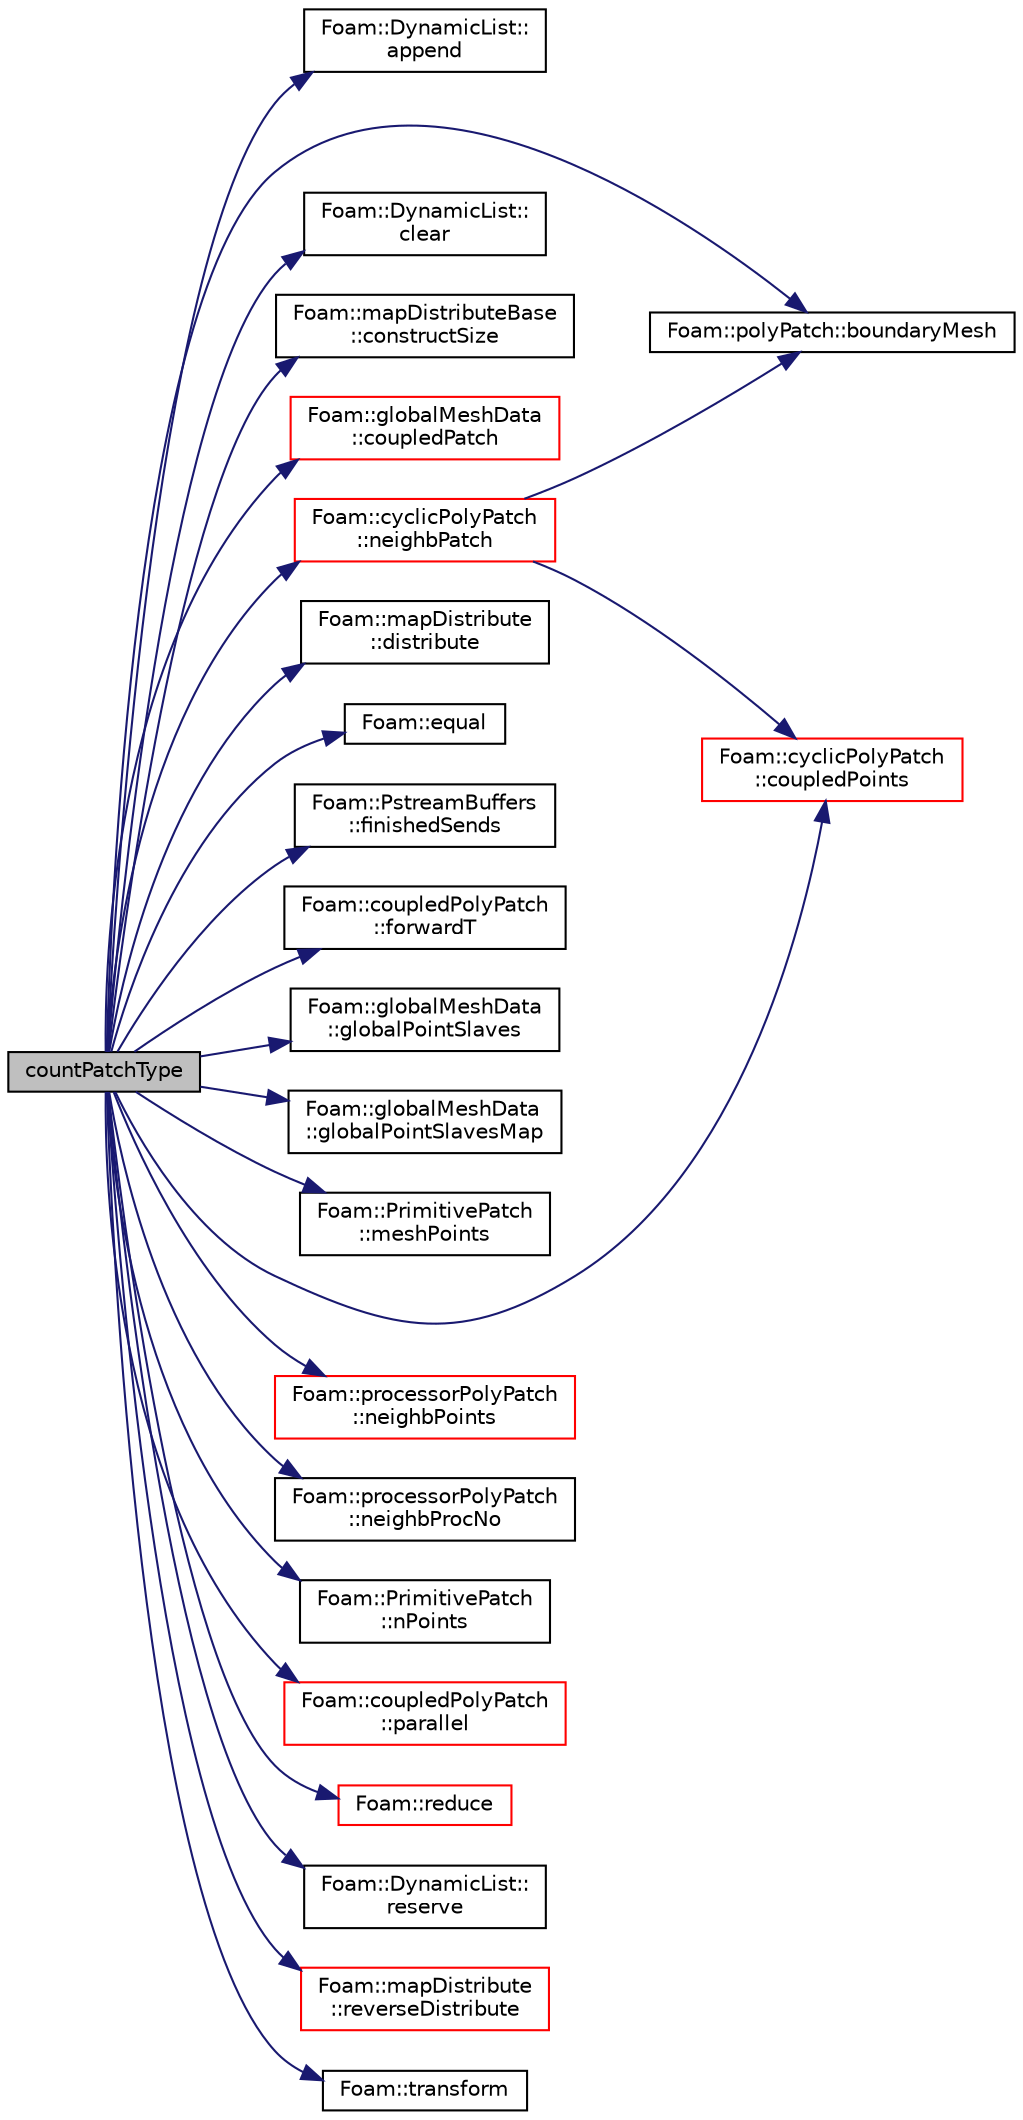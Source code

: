 digraph "countPatchType"
{
  bgcolor="transparent";
  edge [fontname="Helvetica",fontsize="10",labelfontname="Helvetica",labelfontsize="10"];
  node [fontname="Helvetica",fontsize="10",shape=record];
  rankdir="LR";
  Node310 [label="countPatchType",height=0.2,width=0.4,color="black", fillcolor="grey75", style="filled", fontcolor="black"];
  Node310 -> Node311 [color="midnightblue",fontsize="10",style="solid",fontname="Helvetica"];
  Node311 [label="Foam::DynamicList::\lappend",height=0.2,width=0.4,color="black",URL="$a27005.html#a7b67b42af715604376ad63a681dee6d8",tooltip="Append an element at the end of the list. "];
  Node310 -> Node312 [color="midnightblue",fontsize="10",style="solid",fontname="Helvetica"];
  Node312 [label="Foam::polyPatch::boundaryMesh",height=0.2,width=0.4,color="black",URL="$a28633.html#a729e6b97bfa357ec46f60ff7f2e7779a",tooltip="Return boundaryMesh reference. "];
  Node310 -> Node313 [color="midnightblue",fontsize="10",style="solid",fontname="Helvetica"];
  Node313 [label="Foam::DynamicList::\lclear",height=0.2,width=0.4,color="black",URL="$a27005.html#ac8bb3912a3ce86b15842e79d0b421204",tooltip="Clear the addressed list, i.e. set the size to zero. "];
  Node310 -> Node314 [color="midnightblue",fontsize="10",style="solid",fontname="Helvetica"];
  Node314 [label="Foam::mapDistributeBase\l::constructSize",height=0.2,width=0.4,color="black",URL="$a28525.html#aafa5c5eaac08986c309d43bb80c2ab1f",tooltip="Constructed data size. "];
  Node310 -> Node315 [color="midnightblue",fontsize="10",style="solid",fontname="Helvetica"];
  Node315 [label="Foam::globalMeshData\l::coupledPatch",height=0.2,width=0.4,color="red",URL="$a28485.html#adbf1d40edb1a4d9d7175cc03028a82e7",tooltip="Return patch of all coupled faces. "];
  Node310 -> Node372 [color="midnightblue",fontsize="10",style="solid",fontname="Helvetica"];
  Node372 [label="Foam::cyclicPolyPatch\l::coupledPoints",height=0.2,width=0.4,color="red",URL="$a28589.html#a5fe7e338f4cce109200c99d7edd61df4",tooltip="Return connected points (from patch local to neighbour patch local) "];
  Node310 -> Node382 [color="midnightblue",fontsize="10",style="solid",fontname="Helvetica"];
  Node382 [label="Foam::mapDistribute\l::distribute",height=0.2,width=0.4,color="black",URL="$a28513.html#a93e1a643307eb8869f583019ca92cec2",tooltip="Distribute data using default commsType. "];
  Node310 -> Node383 [color="midnightblue",fontsize="10",style="solid",fontname="Helvetica"];
  Node383 [label="Foam::equal",height=0.2,width=0.4,color="black",URL="$a21851.html#a0ed9ee813cd2f52f84744f4b69b370f3"];
  Node310 -> Node384 [color="midnightblue",fontsize="10",style="solid",fontname="Helvetica"];
  Node384 [label="Foam::PstreamBuffers\l::finishedSends",height=0.2,width=0.4,color="black",URL="$a27361.html#a9a9e71480e6b0d1b6d8ef3450eb576ce",tooltip="Mark all sends as having been done. This will start receives. "];
  Node310 -> Node385 [color="midnightblue",fontsize="10",style="solid",fontname="Helvetica"];
  Node385 [label="Foam::coupledPolyPatch\l::forwardT",height=0.2,width=0.4,color="black",URL="$a28581.html#ae135c648b81be5732b7634127e41608d",tooltip="Return face transformation tensor. "];
  Node310 -> Node386 [color="midnightblue",fontsize="10",style="solid",fontname="Helvetica"];
  Node386 [label="Foam::globalMeshData\l::globalPointSlaves",height=0.2,width=0.4,color="black",URL="$a28485.html#abd6bb511169e3569e1a9b3e6aa050e4f"];
  Node310 -> Node387 [color="midnightblue",fontsize="10",style="solid",fontname="Helvetica"];
  Node387 [label="Foam::globalMeshData\l::globalPointSlavesMap",height=0.2,width=0.4,color="black",URL="$a28485.html#a747bfe0f5583f76d7691018964bf660e"];
  Node310 -> Node388 [color="midnightblue",fontsize="10",style="solid",fontname="Helvetica"];
  Node388 [label="Foam::PrimitivePatch\l::meshPoints",height=0.2,width=0.4,color="black",URL="$a28693.html#a52e3a457780fe74b31d39dc046bce1d8",tooltip="Return labelList of mesh points in patch. They are constructed. "];
  Node310 -> Node389 [color="midnightblue",fontsize="10",style="solid",fontname="Helvetica"];
  Node389 [label="Foam::cyclicPolyPatch\l::neighbPatch",height=0.2,width=0.4,color="red",URL="$a28589.html#a25d2f0ac438fefb7307d924d17ae6248"];
  Node389 -> Node312 [color="midnightblue",fontsize="10",style="solid",fontname="Helvetica"];
  Node389 -> Node372 [color="midnightblue",fontsize="10",style="solid",fontname="Helvetica"];
  Node310 -> Node436 [color="midnightblue",fontsize="10",style="solid",fontname="Helvetica"];
  Node436 [label="Foam::processorPolyPatch\l::neighbPoints",height=0.2,width=0.4,color="red",URL="$a28609.html#a5b8a0b8b1b53b3b5b15e58da7b789d08",tooltip="Return neighbour point labels. WIP. "];
  Node310 -> Node437 [color="midnightblue",fontsize="10",style="solid",fontname="Helvetica"];
  Node437 [label="Foam::processorPolyPatch\l::neighbProcNo",height=0.2,width=0.4,color="black",URL="$a28609.html#a4d1aa3e127a8e181c7927147575928d3",tooltip="Return neigbour processor number. "];
  Node310 -> Node438 [color="midnightblue",fontsize="10",style="solid",fontname="Helvetica"];
  Node438 [label="Foam::PrimitivePatch\l::nPoints",height=0.2,width=0.4,color="black",URL="$a28693.html#a1c886a784a597459dbf2d9470798e9dd",tooltip="Return number of points supporting patch faces. "];
  Node310 -> Node439 [color="midnightblue",fontsize="10",style="solid",fontname="Helvetica"];
  Node439 [label="Foam::coupledPolyPatch\l::parallel",height=0.2,width=0.4,color="red",URL="$a28581.html#a6f2ad23016ecf05385032d2ea2fea27d",tooltip="Are the cyclic planes parallel. "];
  Node310 -> Node403 [color="midnightblue",fontsize="10",style="solid",fontname="Helvetica"];
  Node403 [label="Foam::reduce",height=0.2,width=0.4,color="red",URL="$a21851.html#a7ffd6af4acc2eb9ba72ee296b5ecda23"];
  Node310 -> Node441 [color="midnightblue",fontsize="10",style="solid",fontname="Helvetica"];
  Node441 [label="Foam::DynamicList::\lreserve",height=0.2,width=0.4,color="black",URL="$a27005.html#a7294bcb6d8983466db362b4acf6e72ec",tooltip="Reserve allocation space for at least this size. "];
  Node310 -> Node442 [color="midnightblue",fontsize="10",style="solid",fontname="Helvetica"];
  Node442 [label="Foam::mapDistribute\l::reverseDistribute",height=0.2,width=0.4,color="red",URL="$a28513.html#af4843479bbb5ce26fab0dbefd525c410",tooltip="Reverse distribute data using default commsType. "];
  Node310 -> Node423 [color="midnightblue",fontsize="10",style="solid",fontname="Helvetica"];
  Node423 [label="Foam::transform",height=0.2,width=0.4,color="black",URL="$a21851.html#a919915170941701c1223291531ad010c"];
}
